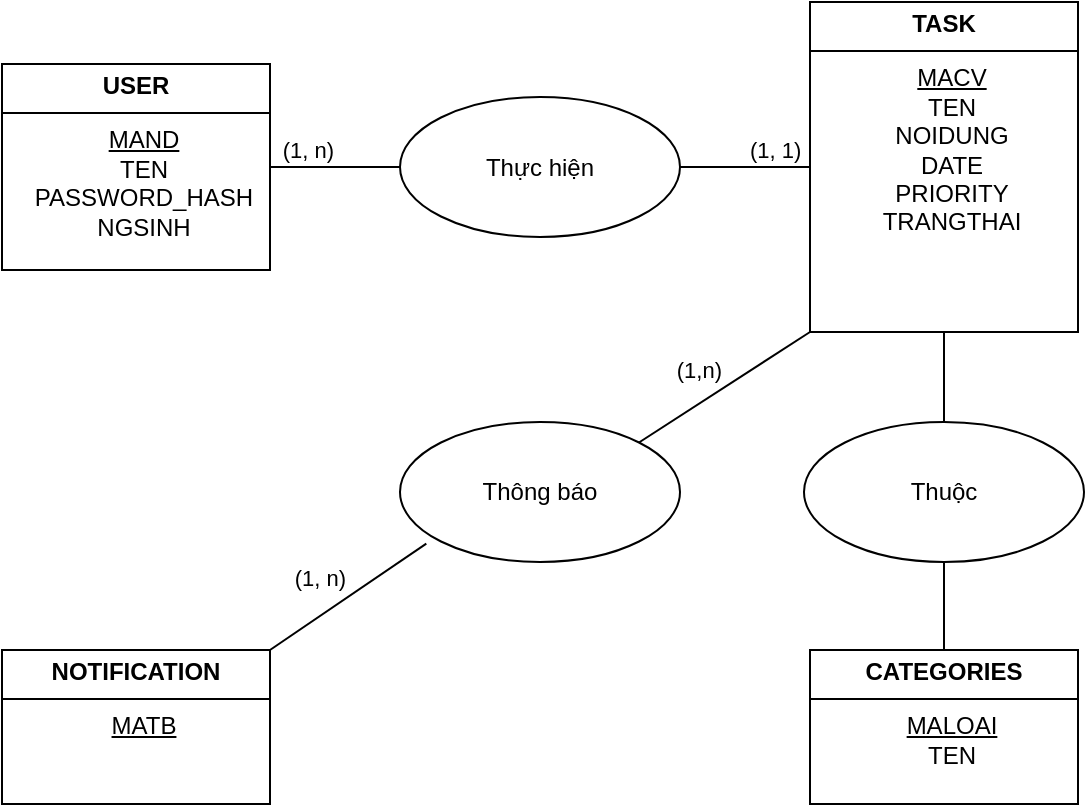 <mxfile version="24.0.1" type="github">
  <diagram name="Page-1" id="whBFJ6Lh2_yIgHCr2CMX">
    <mxGraphModel dx="1008" dy="621" grid="0" gridSize="10" guides="1" tooltips="1" connect="1" arrows="1" fold="1" page="1" pageScale="1" pageWidth="850" pageHeight="1100" math="0" shadow="0">
      <root>
        <mxCell id="0" />
        <mxCell id="1" parent="0" />
        <mxCell id="Uzirrj5flQOt7jsm2RsA-2" value="&lt;p style=&quot;margin: 4px 0px 0px;&quot;&gt;&lt;b&gt;USER&lt;/b&gt;&lt;/p&gt;&lt;hr size=&quot;1&quot; style=&quot;border-style:solid;&quot;&gt;&lt;p style=&quot;margin: 0px 0px 0px 8px;&quot;&gt;&lt;u&gt;MAND&lt;/u&gt;&lt;/p&gt;&lt;p style=&quot;margin: 0px 0px 0px 8px;&quot;&gt;TEN&lt;/p&gt;&lt;p style=&quot;margin: 0px 0px 0px 8px;&quot;&gt;PASSWORD_HASH&lt;/p&gt;&lt;p style=&quot;margin: 0px 0px 0px 8px;&quot;&gt;NGSINH&lt;/p&gt;" style="verticalAlign=top;align=center;overflow=fill;html=1;whiteSpace=wrap;" vertex="1" parent="1">
          <mxGeometry x="89" y="304" width="134" height="103" as="geometry" />
        </mxCell>
        <mxCell id="Uzirrj5flQOt7jsm2RsA-3" value="&lt;p style=&quot;margin: 4px 0px 0px;&quot;&gt;&lt;b style=&quot;&quot;&gt;TASK&lt;/b&gt;&lt;/p&gt;&lt;hr style=&quot;border-style:solid;&quot; size=&quot;1&quot;&gt;&lt;p style=&quot;margin:0px;margin-left:8px;&quot;&gt;&lt;u&gt;MACV&lt;/u&gt;&lt;/p&gt;&lt;p style=&quot;margin:0px;margin-left:8px;&quot;&gt;TEN&lt;/p&gt;&lt;p style=&quot;margin:0px;margin-left:8px;&quot;&gt;NOIDUNG&lt;/p&gt;&lt;p style=&quot;margin:0px;margin-left:8px;&quot;&gt;DATE&lt;/p&gt;&lt;p style=&quot;margin:0px;margin-left:8px;&quot;&gt;PRIORITY&lt;/p&gt;&lt;p style=&quot;margin:0px;margin-left:8px;&quot;&gt;TRANGTHAI&lt;/p&gt;" style="verticalAlign=top;align=center;overflow=fill;html=1;whiteSpace=wrap;" vertex="1" parent="1">
          <mxGeometry x="493" y="273" width="134" height="165" as="geometry" />
        </mxCell>
        <mxCell id="Uzirrj5flQOt7jsm2RsA-4" value="&lt;p style=&quot;margin: 4px 0px 0px;&quot;&gt;&lt;b&gt;CATEGORIES&lt;/b&gt;&lt;/p&gt;&lt;hr size=&quot;1&quot; style=&quot;border-style:solid;&quot;&gt;&lt;p style=&quot;margin: 0px 0px 0px 8px;&quot;&gt;&lt;u&gt;MALOAI&lt;/u&gt;&lt;/p&gt;&lt;p style=&quot;margin: 0px 0px 0px 8px;&quot;&gt;TEN&lt;/p&gt;" style="verticalAlign=top;align=center;overflow=fill;html=1;whiteSpace=wrap;" vertex="1" parent="1">
          <mxGeometry x="493" y="597" width="134" height="77" as="geometry" />
        </mxCell>
        <mxCell id="Uzirrj5flQOt7jsm2RsA-5" value="&lt;p style=&quot;margin: 4px 0px 0px;&quot;&gt;&lt;b&gt;NOTIFICATION&lt;/b&gt;&lt;/p&gt;&lt;hr size=&quot;1&quot; style=&quot;border-style:solid;&quot;&gt;&lt;p style=&quot;margin: 0px 0px 0px 8px;&quot;&gt;&lt;u&gt;MATB&lt;/u&gt;&lt;/p&gt;" style="verticalAlign=top;align=center;overflow=fill;html=1;whiteSpace=wrap;" vertex="1" parent="1">
          <mxGeometry x="89" y="597" width="134" height="77" as="geometry" />
        </mxCell>
        <mxCell id="Uzirrj5flQOt7jsm2RsA-9" value="Thực hiện" style="ellipse;whiteSpace=wrap;html=1;" vertex="1" parent="1">
          <mxGeometry x="288" y="320.5" width="140" height="70" as="geometry" />
        </mxCell>
        <mxCell id="Uzirrj5flQOt7jsm2RsA-11" value="(1, n)" style="endArrow=none;html=1;rounded=0;exitX=1;exitY=0.5;exitDx=0;exitDy=0;entryX=0;entryY=0.5;entryDx=0;entryDy=0;align=right;horizontal=1;verticalAlign=bottom;" edge="1" parent="1" source="Uzirrj5flQOt7jsm2RsA-2" target="Uzirrj5flQOt7jsm2RsA-9">
          <mxGeometry width="50" height="50" relative="1" as="geometry">
            <mxPoint x="398" y="447" as="sourcePoint" />
            <mxPoint x="448" y="397" as="targetPoint" />
          </mxGeometry>
        </mxCell>
        <mxCell id="Uzirrj5flQOt7jsm2RsA-12" value="(1, 1)" style="endArrow=none;html=1;rounded=0;exitX=1;exitY=0.5;exitDx=0;exitDy=0;entryX=0;entryY=0.5;entryDx=0;entryDy=0;align=left;verticalAlign=bottom;" edge="1" parent="1" source="Uzirrj5flQOt7jsm2RsA-9" target="Uzirrj5flQOt7jsm2RsA-3">
          <mxGeometry width="50" height="50" relative="1" as="geometry">
            <mxPoint x="398" y="447" as="sourcePoint" />
            <mxPoint x="448" y="397" as="targetPoint" />
          </mxGeometry>
        </mxCell>
        <mxCell id="Uzirrj5flQOt7jsm2RsA-13" value="Thuộc" style="ellipse;whiteSpace=wrap;html=1;" vertex="1" parent="1">
          <mxGeometry x="490" y="483" width="140" height="70" as="geometry" />
        </mxCell>
        <mxCell id="Uzirrj5flQOt7jsm2RsA-15" value="" style="endArrow=none;html=1;rounded=0;exitX=0.5;exitY=0;exitDx=0;exitDy=0;entryX=0.5;entryY=1;entryDx=0;entryDy=0;" edge="1" parent="1" source="Uzirrj5flQOt7jsm2RsA-13" target="Uzirrj5flQOt7jsm2RsA-3">
          <mxGeometry width="50" height="50" relative="1" as="geometry">
            <mxPoint x="398" y="447" as="sourcePoint" />
            <mxPoint x="448" y="397" as="targetPoint" />
          </mxGeometry>
        </mxCell>
        <mxCell id="Uzirrj5flQOt7jsm2RsA-16" value="" style="endArrow=none;html=1;rounded=0;exitX=0.5;exitY=0;exitDx=0;exitDy=0;entryX=0.5;entryY=1;entryDx=0;entryDy=0;" edge="1" parent="1" source="Uzirrj5flQOt7jsm2RsA-4" target="Uzirrj5flQOt7jsm2RsA-13">
          <mxGeometry width="50" height="50" relative="1" as="geometry">
            <mxPoint x="398" y="447" as="sourcePoint" />
            <mxPoint x="448" y="397" as="targetPoint" />
          </mxGeometry>
        </mxCell>
        <mxCell id="Uzirrj5flQOt7jsm2RsA-17" value="Thông báo" style="ellipse;whiteSpace=wrap;html=1;" vertex="1" parent="1">
          <mxGeometry x="288" y="483" width="140" height="70" as="geometry" />
        </mxCell>
        <mxCell id="Uzirrj5flQOt7jsm2RsA-19" value="(1, n)" style="endArrow=none;html=1;rounded=0;exitX=1;exitY=0;exitDx=0;exitDy=0;entryX=0.094;entryY=0.869;entryDx=0;entryDy=0;entryPerimeter=0;align=right;verticalAlign=bottom;" edge="1" parent="1" source="Uzirrj5flQOt7jsm2RsA-5" target="Uzirrj5flQOt7jsm2RsA-17">
          <mxGeometry width="50" height="50" relative="1" as="geometry">
            <mxPoint x="398" y="447" as="sourcePoint" />
            <mxPoint x="277" y="532" as="targetPoint" />
          </mxGeometry>
        </mxCell>
        <mxCell id="Uzirrj5flQOt7jsm2RsA-21" value="(1,n)" style="endArrow=none;html=1;rounded=0;exitX=1;exitY=0;exitDx=0;exitDy=0;entryX=0;entryY=1;entryDx=0;entryDy=0;align=right;verticalAlign=bottom;" edge="1" parent="1" source="Uzirrj5flQOt7jsm2RsA-17" target="Uzirrj5flQOt7jsm2RsA-3">
          <mxGeometry width="50" height="50" relative="1" as="geometry">
            <mxPoint x="398" y="447" as="sourcePoint" />
            <mxPoint x="448" y="397" as="targetPoint" />
          </mxGeometry>
        </mxCell>
      </root>
    </mxGraphModel>
  </diagram>
</mxfile>
